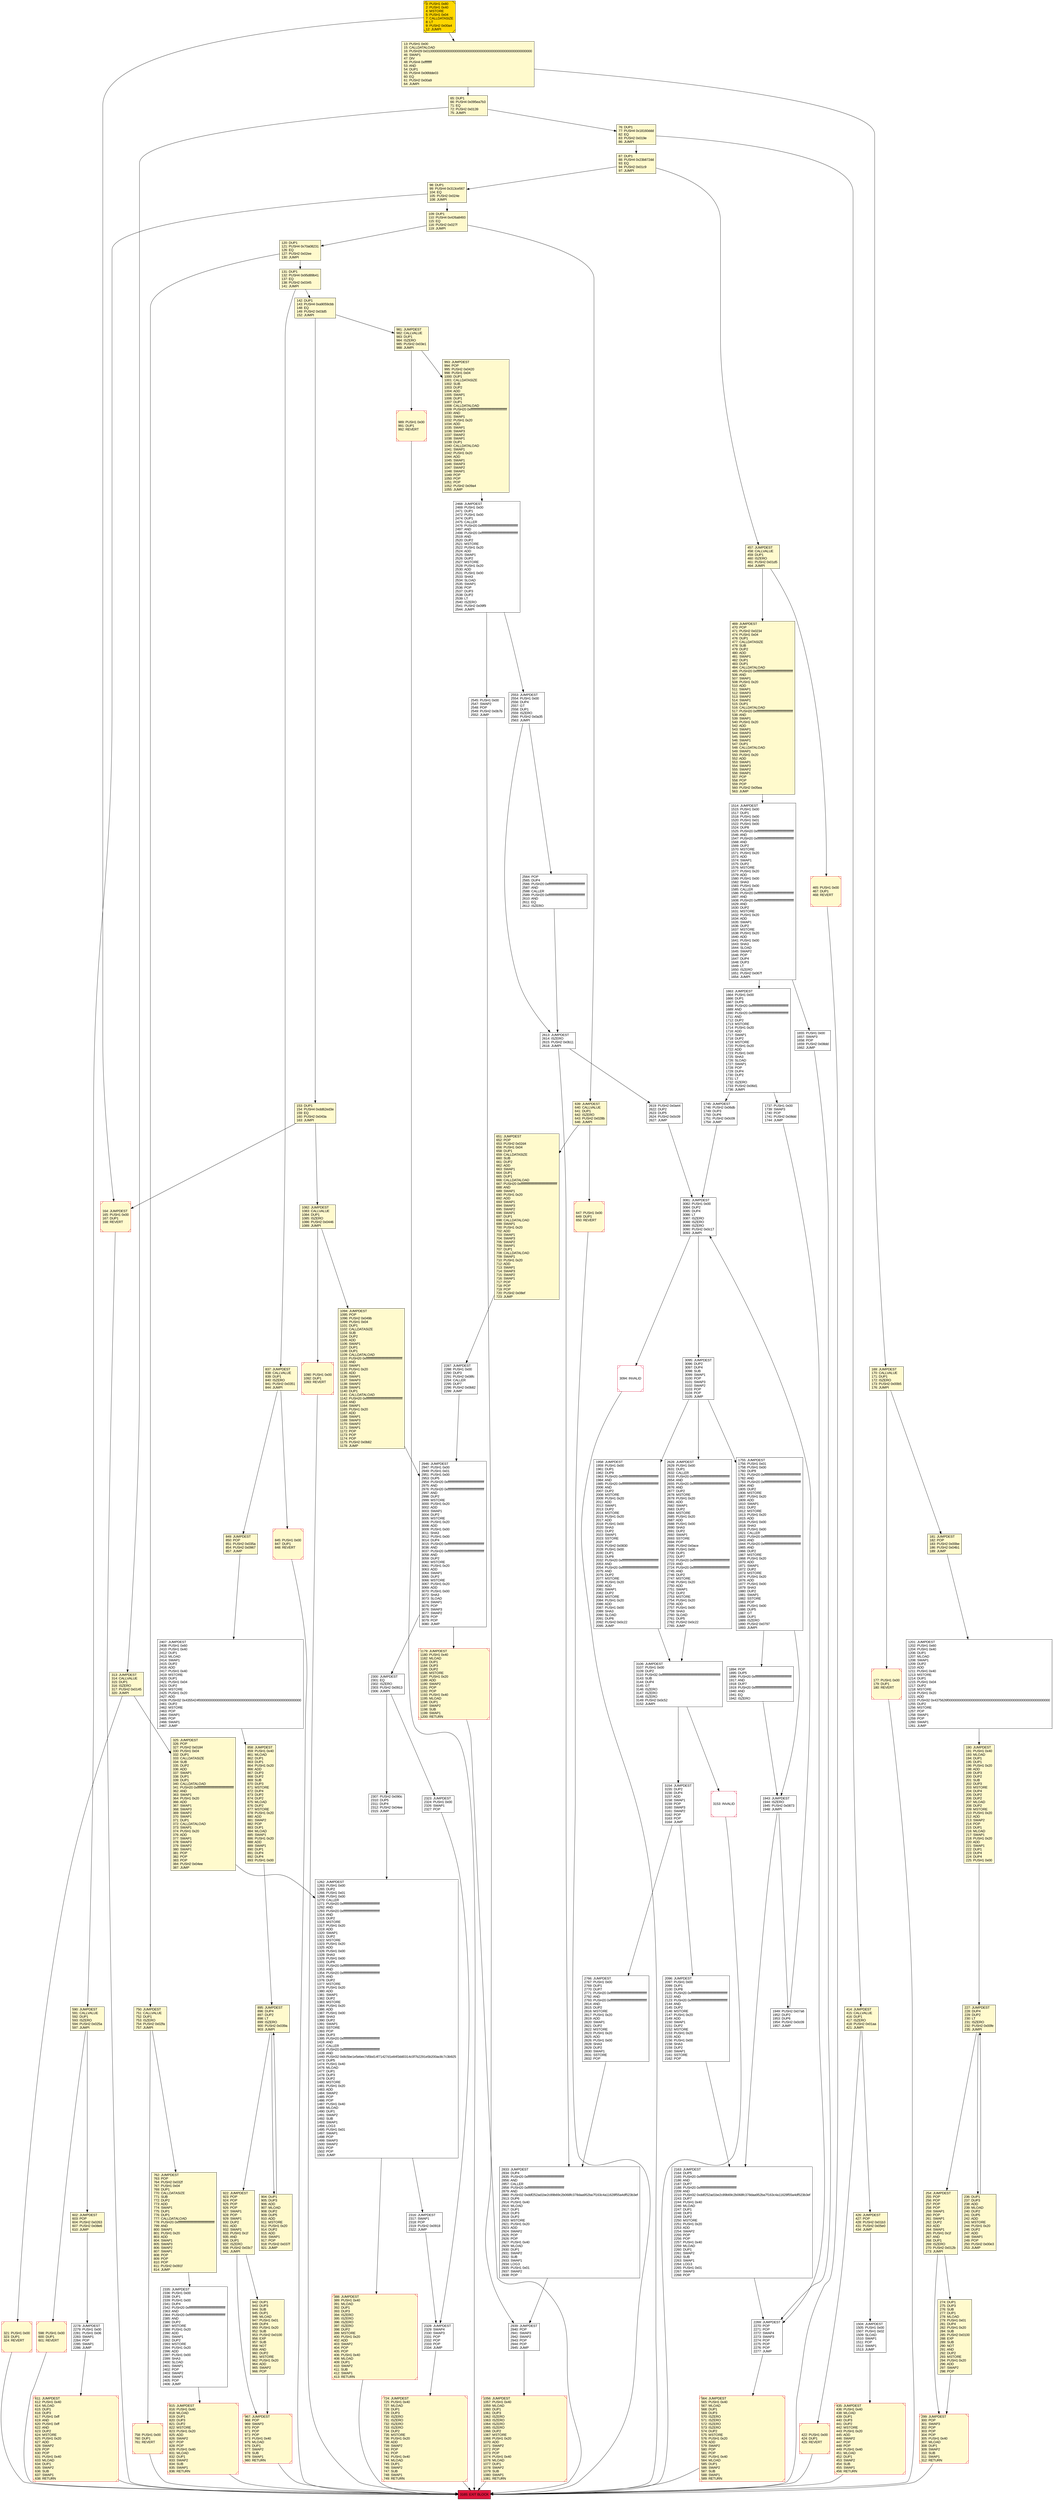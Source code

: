 digraph G {
bgcolor=transparent rankdir=UD;
node [shape=box style=filled color=black fillcolor=white fontname=arial fontcolor=black];
435 [label="435: JUMPDEST\l436: PUSH1 0x40\l438: MLOAD\l439: DUP1\l440: DUP3\l441: DUP2\l442: MSTORE\l443: PUSH1 0x20\l445: ADD\l446: SWAP2\l447: POP\l448: POP\l449: PUSH1 0x40\l451: MLOAD\l452: DUP1\l453: SWAP2\l454: SUB\l455: SWAP1\l456: RETURN\l" fillcolor=lemonchiffon shape=Msquare color=crimson ];
2468 [label="2468: JUMPDEST\l2469: PUSH1 0x00\l2471: DUP1\l2472: PUSH1 0x00\l2474: DUP1\l2475: CALLER\l2476: PUSH20 0xffffffffffffffffffffffffffffffffffffffff\l2497: AND\l2498: PUSH20 0xffffffffffffffffffffffffffffffffffffffff\l2519: AND\l2520: DUP2\l2521: MSTORE\l2522: PUSH1 0x20\l2524: ADD\l2525: SWAP1\l2526: DUP2\l2527: MSTORE\l2528: PUSH1 0x20\l2530: ADD\l2531: PUSH1 0x00\l2533: SHA3\l2534: SLOAD\l2535: SWAP1\l2536: POP\l2537: DUP3\l2538: DUP2\l2539: LT\l2540: ISZERO\l2541: PUSH2 0x09f9\l2544: JUMPI\l" ];
2946 [label="2946: JUMPDEST\l2947: PUSH1 0x00\l2949: PUSH1 0x01\l2951: PUSH1 0x00\l2953: DUP5\l2954: PUSH20 0xffffffffffffffffffffffffffffffffffffffff\l2975: AND\l2976: PUSH20 0xffffffffffffffffffffffffffffffffffffffff\l2997: AND\l2998: DUP2\l2999: MSTORE\l3000: PUSH1 0x20\l3002: ADD\l3003: SWAP1\l3004: DUP2\l3005: MSTORE\l3006: PUSH1 0x20\l3008: ADD\l3009: PUSH1 0x00\l3011: SHA3\l3012: PUSH1 0x00\l3014: DUP4\l3015: PUSH20 0xffffffffffffffffffffffffffffffffffffffff\l3036: AND\l3037: PUSH20 0xffffffffffffffffffffffffffffffffffffffff\l3058: AND\l3059: DUP2\l3060: MSTORE\l3061: PUSH1 0x20\l3063: ADD\l3064: SWAP1\l3065: DUP2\l3066: MSTORE\l3067: PUSH1 0x20\l3069: ADD\l3070: PUSH1 0x00\l3072: SHA3\l3073: SLOAD\l3074: SWAP1\l3075: POP\l3076: SWAP3\l3077: SWAP2\l3078: POP\l3079: POP\l3080: JUMP\l" ];
153 [label="153: DUP1\l154: PUSH4 0xdd62ed3e\l159: EQ\l160: PUSH2 0x043a\l163: JUMPI\l" fillcolor=lemonchiffon ];
422 [label="422: PUSH1 0x00\l424: DUP1\l425: REVERT\l" fillcolor=lemonchiffon shape=Msquare color=crimson ];
564 [label="564: JUMPDEST\l565: PUSH1 0x40\l567: MLOAD\l568: DUP1\l569: DUP3\l570: ISZERO\l571: ISZERO\l572: ISZERO\l573: ISZERO\l574: DUP2\l575: MSTORE\l576: PUSH1 0x20\l578: ADD\l579: SWAP2\l580: POP\l581: POP\l582: PUSH1 0x40\l584: MLOAD\l585: DUP1\l586: SWAP2\l587: SUB\l588: SWAP1\l589: RETURN\l" fillcolor=lemonchiffon shape=Msquare color=crimson ];
2328 [label="2328: JUMPDEST\l2329: SWAP4\l2330: SWAP3\l2331: POP\l2332: POP\l2333: POP\l2334: JUMP\l" ];
190 [label="190: JUMPDEST\l191: PUSH1 0x40\l193: MLOAD\l194: DUP1\l195: DUP1\l196: PUSH1 0x20\l198: ADD\l199: DUP3\l200: DUP2\l201: SUB\l202: DUP3\l203: MSTORE\l204: DUP4\l205: DUP2\l206: DUP2\l207: MLOAD\l208: DUP2\l209: MSTORE\l210: PUSH1 0x20\l212: ADD\l213: SWAP2\l214: POP\l215: DUP1\l216: MLOAD\l217: SWAP1\l218: PUSH1 0x20\l220: ADD\l221: SWAP1\l222: DUP1\l223: DUP4\l224: DUP4\l225: PUSH1 0x00\l" fillcolor=lemonchiffon ];
177 [label="177: PUSH1 0x00\l179: DUP1\l180: REVERT\l" fillcolor=lemonchiffon shape=Msquare color=crimson ];
1943 [label="1943: JUMPDEST\l1944: ISZERO\l1945: PUSH2 0x0873\l1948: JUMPI\l" ];
2545 [label="2545: PUSH1 0x00\l2547: SWAP2\l2548: POP\l2549: PUSH2 0x0b7b\l2552: JUMP\l" ];
65 [label="65: DUP1\l66: PUSH4 0x095ea7b3\l71: EQ\l72: PUSH2 0x0139\l75: JUMPI\l" fillcolor=lemonchiffon ];
1894 [label="1894: POP\l1895: DUP5\l1896: PUSH20 0xffffffffffffffffffffffffffffffffffffffff\l1917: AND\l1918: DUP7\l1919: PUSH20 0xffffffffffffffffffffffffffffffffffffffff\l1940: AND\l1941: EQ\l1942: ISZERO\l" ];
414 [label="414: JUMPDEST\l415: CALLVALUE\l416: DUP1\l417: ISZERO\l418: PUSH2 0x01aa\l421: JUMPI\l" fillcolor=lemonchiffon ];
274 [label="274: DUP1\l275: DUP3\l276: SUB\l277: DUP1\l278: MLOAD\l279: PUSH1 0x01\l281: DUP4\l282: PUSH1 0x20\l284: SUB\l285: PUSH2 0x0100\l288: EXP\l289: SUB\l290: NOT\l291: AND\l292: DUP2\l293: MSTORE\l294: PUSH1 0x20\l296: ADD\l297: SWAP2\l298: POP\l" fillcolor=lemonchiffon ];
236 [label="236: DUP1\l237: DUP3\l238: ADD\l239: MLOAD\l240: DUP2\l241: DUP5\l242: ADD\l243: MSTORE\l244: PUSH1 0x20\l246: DUP2\l247: ADD\l248: SWAP1\l249: POP\l250: PUSH2 0x00e3\l253: JUMP\l" fillcolor=lemonchiffon ];
254 [label="254: JUMPDEST\l255: POP\l256: POP\l257: POP\l258: POP\l259: SWAP1\l260: POP\l261: SWAP1\l262: DUP2\l263: ADD\l264: SWAP1\l265: PUSH1 0x1f\l267: AND\l268: DUP1\l269: ISZERO\l270: PUSH2 0x012b\l273: JUMPI\l" fillcolor=lemonchiffon ];
1056 [label="1056: JUMPDEST\l1057: PUSH1 0x40\l1059: MLOAD\l1060: DUP1\l1061: DUP3\l1062: ISZERO\l1063: ISZERO\l1064: ISZERO\l1065: ISZERO\l1066: DUP2\l1067: MSTORE\l1068: PUSH1 0x20\l1070: ADD\l1071: SWAP2\l1072: POP\l1073: POP\l1074: PUSH1 0x40\l1076: MLOAD\l1077: DUP1\l1078: SWAP2\l1079: SUB\l1080: SWAP1\l1081: RETURN\l" fillcolor=lemonchiffon shape=Msquare color=crimson ];
1514 [label="1514: JUMPDEST\l1515: PUSH1 0x00\l1517: DUP1\l1518: PUSH1 0x00\l1520: PUSH1 0x01\l1522: PUSH1 0x00\l1524: DUP8\l1525: PUSH20 0xffffffffffffffffffffffffffffffffffffffff\l1546: AND\l1547: PUSH20 0xffffffffffffffffffffffffffffffffffffffff\l1568: AND\l1569: DUP2\l1570: MSTORE\l1571: PUSH1 0x20\l1573: ADD\l1574: SWAP1\l1575: DUP2\l1576: MSTORE\l1577: PUSH1 0x20\l1579: ADD\l1580: PUSH1 0x00\l1582: SHA3\l1583: PUSH1 0x00\l1585: CALLER\l1586: PUSH20 0xffffffffffffffffffffffffffffffffffffffff\l1607: AND\l1608: PUSH20 0xffffffffffffffffffffffffffffffffffffffff\l1629: AND\l1630: DUP2\l1631: MSTORE\l1632: PUSH1 0x20\l1634: ADD\l1635: SWAP1\l1636: DUP2\l1637: MSTORE\l1638: PUSH1 0x20\l1640: ADD\l1641: PUSH1 0x00\l1643: SHA3\l1644: SLOAD\l1645: SWAP2\l1646: POP\l1647: DUP4\l1648: DUP3\l1649: LT\l1650: ISZERO\l1651: PUSH2 0x067f\l1654: JUMPI\l" ];
647 [label="647: PUSH1 0x00\l649: DUP1\l650: REVERT\l" fillcolor=lemonchiffon shape=Msquare color=crimson ];
1504 [label="1504: JUMPDEST\l1505: PUSH1 0x00\l1507: PUSH1 0x02\l1509: SLOAD\l1510: SWAP1\l1511: POP\l1512: SWAP1\l1513: JUMP\l" ];
1179 [label="1179: JUMPDEST\l1180: PUSH1 0x40\l1182: MLOAD\l1183: DUP1\l1184: DUP3\l1185: DUP2\l1186: MSTORE\l1187: PUSH1 0x20\l1189: ADD\l1190: SWAP2\l1191: POP\l1192: POP\l1193: PUSH1 0x40\l1195: MLOAD\l1196: DUP1\l1197: SWAP2\l1198: SUB\l1199: SWAP1\l1200: RETURN\l" fillcolor=lemonchiffon shape=Msquare color=crimson ];
993 [label="993: JUMPDEST\l994: POP\l995: PUSH2 0x0420\l998: PUSH1 0x04\l1000: DUP1\l1001: CALLDATASIZE\l1002: SUB\l1003: DUP2\l1004: ADD\l1005: SWAP1\l1006: DUP1\l1007: DUP1\l1008: CALLDATALOAD\l1009: PUSH20 0xffffffffffffffffffffffffffffffffffffffff\l1030: AND\l1031: SWAP1\l1032: PUSH1 0x20\l1034: ADD\l1035: SWAP1\l1036: SWAP3\l1037: SWAP2\l1038: SWAP1\l1039: DUP1\l1040: CALLDATALOAD\l1041: SWAP1\l1042: PUSH1 0x20\l1044: ADD\l1045: SWAP1\l1046: SWAP3\l1047: SWAP2\l1048: SWAP1\l1049: POP\l1050: POP\l1051: POP\l1052: PUSH2 0x09a4\l1055: JUMP\l" fillcolor=lemonchiffon ];
1655 [label="1655: PUSH1 0x00\l1657: SWAP3\l1658: POP\l1659: PUSH2 0x08dd\l1662: JUMP\l" ];
2307 [label="2307: PUSH2 0x090c\l2310: DUP5\l2311: DUP4\l2312: PUSH2 0x04ee\l2315: JUMP\l" ];
3095 [label="3095: JUMPDEST\l3096: DUP2\l3097: DUP4\l3098: SUB\l3099: SWAP1\l3100: POP\l3101: SWAP3\l3102: SWAP2\l3103: POP\l3104: POP\l3105: JUMP\l" ];
762 [label="762: JUMPDEST\l763: POP\l764: PUSH2 0x032f\l767: PUSH1 0x04\l769: DUP1\l770: CALLDATASIZE\l771: SUB\l772: DUP2\l773: ADD\l774: SWAP1\l775: DUP1\l776: DUP1\l777: CALLDATALOAD\l778: PUSH20 0xffffffffffffffffffffffffffffffffffffffff\l799: AND\l800: SWAP1\l801: PUSH1 0x20\l803: ADD\l804: SWAP1\l805: SWAP3\l806: SWAP2\l807: SWAP1\l808: POP\l809: POP\l810: POP\l811: PUSH2 0x091f\l814: JUMP\l" fillcolor=lemonchiffon ];
131 [label="131: DUP1\l132: PUSH4 0x95d89b41\l137: EQ\l138: PUSH2 0x0345\l141: JUMPI\l" fillcolor=lemonchiffon ];
2833 [label="2833: JUMPDEST\l2834: DUP4\l2835: PUSH20 0xffffffffffffffffffffffffffffffffffffffff\l2856: AND\l2857: CALLER\l2858: PUSH20 0xffffffffffffffffffffffffffffffffffffffff\l2879: AND\l2880: PUSH32 0xddf252ad1be2c89b69c2b068fc378daa952ba7f163c4a11628f55a4df523b3ef\l2913: DUP6\l2914: PUSH1 0x40\l2916: MLOAD\l2917: DUP1\l2918: DUP3\l2919: DUP2\l2920: MSTORE\l2921: PUSH1 0x20\l2923: ADD\l2924: SWAP2\l2925: POP\l2926: POP\l2927: PUSH1 0x40\l2929: MLOAD\l2930: DUP1\l2931: SWAP2\l2932: SUB\l2933: SWAP1\l2934: LOG3\l2935: PUSH1 0x01\l2937: SWAP2\l2938: POP\l" ];
3154 [label="3154: JUMPDEST\l3155: DUP2\l3156: DUP4\l3157: ADD\l3158: SWAP1\l3159: POP\l3160: SWAP3\l3161: SWAP2\l3162: POP\l3163: POP\l3164: JUMP\l" ];
457 [label="457: JUMPDEST\l458: CALLVALUE\l459: DUP1\l460: ISZERO\l461: PUSH2 0x01d5\l464: JUMPI\l" fillcolor=lemonchiffon ];
13 [label="13: PUSH1 0x00\l15: CALLDATALOAD\l16: PUSH29 0x0100000000000000000000000000000000000000000000000000000000\l46: SWAP1\l47: DIV\l48: PUSH4 0xffffffff\l53: AND\l54: DUP1\l55: PUSH4 0x06fdde03\l60: EQ\l61: PUSH2 0x00a9\l64: JUMPI\l" fillcolor=lemonchiffon ];
2323 [label="2323: JUMPDEST\l2324: PUSH1 0x00\l2326: SWAP1\l2327: POP\l" ];
837 [label="837: JUMPDEST\l838: CALLVALUE\l839: DUP1\l840: ISZERO\l841: PUSH2 0x0351\l844: JUMPI\l" fillcolor=lemonchiffon ];
758 [label="758: PUSH1 0x00\l760: DUP1\l761: REVERT\l" fillcolor=lemonchiffon shape=Msquare color=crimson ];
0 [label="0: PUSH1 0x80\l2: PUSH1 0x40\l4: MSTORE\l5: PUSH1 0x04\l7: CALLDATASIZE\l8: LT\l9: PUSH2 0x00a4\l12: JUMPI\l" fillcolor=lemonchiffon shape=Msquare fillcolor=gold ];
2553 [label="2553: JUMPDEST\l2554: PUSH1 0x00\l2556: DUP4\l2557: GT\l2558: DUP1\l2559: ISZERO\l2560: PUSH2 0x0a35\l2563: JUMPI\l" ];
3165 [label="3165: EXIT BLOCK\l" fillcolor=crimson ];
2939 [label="2939: JUMPDEST\l2940: POP\l2941: SWAP3\l2942: SWAP2\l2943: POP\l2944: POP\l2945: JUMP\l" ];
967 [label="967: JUMPDEST\l968: POP\l969: SWAP3\l970: POP\l971: POP\l972: POP\l973: PUSH1 0x40\l975: MLOAD\l976: DUP1\l977: SWAP2\l978: SUB\l979: SWAP1\l980: RETURN\l" fillcolor=lemonchiffon shape=Msquare color=crimson ];
98 [label="98: DUP1\l99: PUSH4 0x313ce567\l104: EQ\l105: PUSH2 0x024e\l108: JUMPI\l" fillcolor=lemonchiffon ];
922 [label="922: JUMPDEST\l923: POP\l924: POP\l925: POP\l926: POP\l927: SWAP1\l928: POP\l929: SWAP1\l930: DUP2\l931: ADD\l932: SWAP1\l933: PUSH1 0x1f\l935: AND\l936: DUP1\l937: ISZERO\l938: PUSH2 0x03c7\l941: JUMPI\l" fillcolor=lemonchiffon ];
1958 [label="1958: JUMPDEST\l1959: PUSH1 0x00\l1961: DUP1\l1962: DUP9\l1963: PUSH20 0xffffffffffffffffffffffffffffffffffffffff\l1984: AND\l1985: PUSH20 0xffffffffffffffffffffffffffffffffffffffff\l2006: AND\l2007: DUP2\l2008: MSTORE\l2009: PUSH1 0x20\l2011: ADD\l2012: SWAP1\l2013: DUP2\l2014: MSTORE\l2015: PUSH1 0x20\l2017: ADD\l2018: PUSH1 0x00\l2020: SHA3\l2021: DUP2\l2022: SWAP1\l2023: SSTORE\l2024: POP\l2025: PUSH2 0x0830\l2028: PUSH1 0x00\l2030: DUP1\l2031: DUP8\l2032: PUSH20 0xffffffffffffffffffffffffffffffffffffffff\l2053: AND\l2054: PUSH20 0xffffffffffffffffffffffffffffffffffffffff\l2075: AND\l2076: DUP2\l2077: MSTORE\l2078: PUSH1 0x20\l2080: ADD\l2081: SWAP1\l2082: DUP2\l2083: MSTORE\l2084: PUSH1 0x20\l2086: ADD\l2087: PUSH1 0x00\l2089: SHA3\l2090: SLOAD\l2091: DUP6\l2092: PUSH2 0x0c22\l2095: JUMP\l" ];
465 [label="465: PUSH1 0x00\l467: DUP1\l468: REVERT\l" fillcolor=lemonchiffon shape=Msquare color=crimson ];
1082 [label="1082: JUMPDEST\l1083: CALLVALUE\l1084: DUP1\l1085: ISZERO\l1086: PUSH2 0x0446\l1089: JUMPI\l" fillcolor=lemonchiffon ];
142 [label="142: DUP1\l143: PUSH4 0xa9059cbb\l148: EQ\l149: PUSH2 0x03d5\l152: JUMPI\l" fillcolor=lemonchiffon ];
2316 [label="2316: JUMPDEST\l2317: SWAP1\l2318: POP\l2319: PUSH2 0x0918\l2322: JUMP\l" ];
989 [label="989: PUSH1 0x00\l991: DUP1\l992: REVERT\l" fillcolor=lemonchiffon shape=Msquare color=crimson ];
2278 [label="2278: JUMPDEST\l2279: PUSH1 0x00\l2281: PUSH1 0x06\l2283: SWAP1\l2284: POP\l2285: SWAP1\l2286: JUMP\l" ];
2564 [label="2564: POP\l2565: DUP4\l2566: PUSH20 0xffffffffffffffffffffffffffffffffffffffff\l2587: AND\l2588: CALLER\l2589: PUSH20 0xffffffffffffffffffffffffffffffffffffffff\l2610: AND\l2611: EQ\l2612: ISZERO\l" ];
904 [label="904: DUP1\l905: DUP3\l906: ADD\l907: MLOAD\l908: DUP2\l909: DUP5\l910: ADD\l911: MSTORE\l912: PUSH1 0x20\l914: DUP2\l915: ADD\l916: SWAP1\l917: POP\l918: PUSH2 0x037f\l921: JUMP\l" fillcolor=lemonchiffon ];
76 [label="76: DUP1\l77: PUSH4 0x18160ddd\l82: EQ\l83: PUSH2 0x019e\l86: JUMPI\l" fillcolor=lemonchiffon ];
2335 [label="2335: JUMPDEST\l2336: PUSH1 0x00\l2338: DUP1\l2339: PUSH1 0x00\l2341: DUP4\l2342: PUSH20 0xffffffffffffffffffffffffffffffffffffffff\l2363: AND\l2364: PUSH20 0xffffffffffffffffffffffffffffffffffffffff\l2385: AND\l2386: DUP2\l2387: MSTORE\l2388: PUSH1 0x20\l2390: ADD\l2391: SWAP1\l2392: DUP2\l2393: MSTORE\l2394: PUSH1 0x20\l2396: ADD\l2397: PUSH1 0x00\l2399: SHA3\l2400: SLOAD\l2401: SWAP1\l2402: POP\l2403: SWAP2\l2404: SWAP1\l2405: POP\l2406: JUMP\l" ];
1949 [label="1949: PUSH2 0x07a6\l1952: DUP2\l1953: DUP6\l1954: PUSH2 0x0c09\l1957: JUMP\l" ];
120 [label="120: DUP1\l121: PUSH4 0x70a08231\l126: EQ\l127: PUSH2 0x02ee\l130: JUMPI\l" fillcolor=lemonchiffon ];
1262 [label="1262: JUMPDEST\l1263: PUSH1 0x00\l1265: DUP2\l1266: PUSH1 0x01\l1268: PUSH1 0x00\l1270: CALLER\l1271: PUSH20 0xffffffffffffffffffffffffffffffffffffffff\l1292: AND\l1293: PUSH20 0xffffffffffffffffffffffffffffffffffffffff\l1314: AND\l1315: DUP2\l1316: MSTORE\l1317: PUSH1 0x20\l1319: ADD\l1320: SWAP1\l1321: DUP2\l1322: MSTORE\l1323: PUSH1 0x20\l1325: ADD\l1326: PUSH1 0x00\l1328: SHA3\l1329: PUSH1 0x00\l1331: DUP6\l1332: PUSH20 0xffffffffffffffffffffffffffffffffffffffff\l1353: AND\l1354: PUSH20 0xffffffffffffffffffffffffffffffffffffffff\l1375: AND\l1376: DUP2\l1377: MSTORE\l1378: PUSH1 0x20\l1380: ADD\l1381: SWAP1\l1382: DUP2\l1383: MSTORE\l1384: PUSH1 0x20\l1386: ADD\l1387: PUSH1 0x00\l1389: SHA3\l1390: DUP2\l1391: SWAP1\l1392: SSTORE\l1393: POP\l1394: DUP3\l1395: PUSH20 0xffffffffffffffffffffffffffffffffffffffff\l1416: AND\l1417: CALLER\l1418: PUSH20 0xffffffffffffffffffffffffffffffffffffffff\l1439: AND\l1440: PUSH32 0x8c5be1e5ebec7d5bd14f71427d1e84f3dd0314c0f7b2291e5b200ac8c7c3b925\l1473: DUP5\l1474: PUSH1 0x40\l1476: MLOAD\l1477: DUP1\l1478: DUP3\l1479: DUP2\l1480: MSTORE\l1481: PUSH1 0x20\l1483: ADD\l1484: SWAP2\l1485: POP\l1486: POP\l1487: PUSH1 0x40\l1489: MLOAD\l1490: DUP1\l1491: SWAP2\l1492: SUB\l1493: SWAP1\l1494: LOG3\l1495: PUSH1 0x01\l1497: SWAP1\l1498: POP\l1499: SWAP3\l1500: SWAP2\l1501: POP\l1502: POP\l1503: JUMP\l" ];
169 [label="169: JUMPDEST\l170: CALLVALUE\l171: DUP1\l172: ISZERO\l173: PUSH2 0x00b5\l176: JUMPI\l" fillcolor=lemonchiffon ];
1737 [label="1737: PUSH1 0x00\l1739: SWAP3\l1740: POP\l1741: PUSH2 0x08dd\l1744: JUMP\l" ];
750 [label="750: JUMPDEST\l751: CALLVALUE\l752: DUP1\l753: ISZERO\l754: PUSH2 0x02fa\l757: JUMPI\l" fillcolor=lemonchiffon ];
2300 [label="2300: JUMPDEST\l2301: EQ\l2302: ISZERO\l2303: PUSH2 0x0913\l2306: JUMPI\l" ];
2613 [label="2613: JUMPDEST\l2614: ISZERO\l2615: PUSH2 0x0b11\l2618: JUMPI\l" ];
227 [label="227: JUMPDEST\l228: DUP4\l229: DUP2\l230: LT\l231: ISZERO\l232: PUSH2 0x00fe\l235: JUMPI\l" fillcolor=lemonchiffon ];
815 [label="815: JUMPDEST\l816: PUSH1 0x40\l818: MLOAD\l819: DUP1\l820: DUP3\l821: DUP2\l822: MSTORE\l823: PUSH1 0x20\l825: ADD\l826: SWAP2\l827: POP\l828: POP\l829: PUSH1 0x40\l831: MLOAD\l832: DUP1\l833: SWAP2\l834: SUB\l835: SWAP1\l836: RETURN\l" fillcolor=lemonchiffon shape=Msquare color=crimson ];
2407 [label="2407: JUMPDEST\l2408: PUSH1 0x60\l2410: PUSH1 0x40\l2412: DUP1\l2413: MLOAD\l2414: SWAP1\l2415: DUP2\l2416: ADD\l2417: PUSH1 0x40\l2419: MSTORE\l2420: DUP1\l2421: PUSH1 0x04\l2423: DUP2\l2424: MSTORE\l2425: PUSH1 0x20\l2427: ADD\l2428: PUSH32 0x4355424f00000000000000000000000000000000000000000000000000000000\l2461: DUP2\l2462: MSTORE\l2463: POP\l2464: SWAP1\l2465: POP\l2466: SWAP1\l2467: JUMP\l" ];
181 [label="181: JUMPDEST\l182: POP\l183: PUSH2 0x00be\l186: PUSH2 0x04b1\l189: JUMP\l" fillcolor=lemonchiffon ];
164 [label="164: JUMPDEST\l165: PUSH1 0x00\l167: DUP1\l168: REVERT\l" fillcolor=lemonchiffon shape=Msquare color=crimson ];
651 [label="651: JUMPDEST\l652: POP\l653: PUSH2 0x02d4\l656: PUSH1 0x04\l658: DUP1\l659: CALLDATASIZE\l660: SUB\l661: DUP2\l662: ADD\l663: SWAP1\l664: DUP1\l665: DUP1\l666: CALLDATALOAD\l667: PUSH20 0xffffffffffffffffffffffffffffffffffffffff\l688: AND\l689: SWAP1\l690: PUSH1 0x20\l692: ADD\l693: SWAP1\l694: SWAP3\l695: SWAP2\l696: SWAP1\l697: DUP1\l698: CALLDATALOAD\l699: SWAP1\l700: PUSH1 0x20\l702: ADD\l703: SWAP1\l704: SWAP3\l705: SWAP2\l706: SWAP1\l707: DUP1\l708: CALLDATALOAD\l709: SWAP1\l710: PUSH1 0x20\l712: ADD\l713: SWAP1\l714: SWAP3\l715: SWAP2\l716: SWAP1\l717: POP\l718: POP\l719: POP\l720: PUSH2 0x08ef\l723: JUMP\l" fillcolor=lemonchiffon ];
942 [label="942: DUP1\l943: DUP3\l944: SUB\l945: DUP1\l946: MLOAD\l947: PUSH1 0x01\l949: DUP4\l950: PUSH1 0x20\l952: SUB\l953: PUSH2 0x0100\l956: EXP\l957: SUB\l958: NOT\l959: AND\l960: DUP2\l961: MSTORE\l962: PUSH1 0x20\l964: ADD\l965: SWAP2\l966: POP\l" fillcolor=lemonchiffon ];
3081 [label="3081: JUMPDEST\l3082: PUSH1 0x00\l3084: DUP2\l3085: DUP4\l3086: LT\l3087: ISZERO\l3088: ISZERO\l3089: ISZERO\l3090: PUSH2 0x0c17\l3093: JUMPI\l" ];
3094 [label="3094: INVALID\l" shape=Msquare color=crimson ];
1201 [label="1201: JUMPDEST\l1202: PUSH1 0x60\l1204: PUSH1 0x40\l1206: DUP1\l1207: MLOAD\l1208: SWAP1\l1209: DUP2\l1210: ADD\l1211: PUSH1 0x40\l1213: MSTORE\l1214: DUP1\l1215: PUSH1 0x04\l1217: DUP2\l1218: MSTORE\l1219: PUSH1 0x20\l1221: ADD\l1222: PUSH32 0x4375626f00000000000000000000000000000000000000000000000000000000\l1255: DUP2\l1256: MSTORE\l1257: POP\l1258: SWAP1\l1259: POP\l1260: SWAP1\l1261: JUMP\l" ];
3106 [label="3106: JUMPDEST\l3107: PUSH1 0x00\l3109: DUP2\l3110: PUSH32 0xffffffffffffffffffffffffffffffffffffffffffffffffffffffffffffffff\l3143: SUB\l3144: DUP4\l3145: GT\l3146: ISZERO\l3147: ISZERO\l3148: ISZERO\l3149: PUSH2 0x0c52\l3152: JUMPI\l" ];
981 [label="981: JUMPDEST\l982: CALLVALUE\l983: DUP1\l984: ISZERO\l985: PUSH2 0x03e1\l988: JUMPI\l" fillcolor=lemonchiffon ];
299 [label="299: JUMPDEST\l300: POP\l301: SWAP3\l302: POP\l303: POP\l304: POP\l305: PUSH1 0x40\l307: MLOAD\l308: DUP1\l309: SWAP2\l310: SUB\l311: SWAP1\l312: RETURN\l" fillcolor=lemonchiffon shape=Msquare color=crimson ];
469 [label="469: JUMPDEST\l470: POP\l471: PUSH2 0x0234\l474: PUSH1 0x04\l476: DUP1\l477: CALLDATASIZE\l478: SUB\l479: DUP2\l480: ADD\l481: SWAP1\l482: DUP1\l483: DUP1\l484: CALLDATALOAD\l485: PUSH20 0xffffffffffffffffffffffffffffffffffffffff\l506: AND\l507: SWAP1\l508: PUSH1 0x20\l510: ADD\l511: SWAP1\l512: SWAP3\l513: SWAP2\l514: SWAP1\l515: DUP1\l516: CALLDATALOAD\l517: PUSH20 0xffffffffffffffffffffffffffffffffffffffff\l538: AND\l539: SWAP1\l540: PUSH1 0x20\l542: ADD\l543: SWAP1\l544: SWAP3\l545: SWAP2\l546: SWAP1\l547: DUP1\l548: CALLDATALOAD\l549: SWAP1\l550: PUSH1 0x20\l552: ADD\l553: SWAP1\l554: SWAP3\l555: SWAP2\l556: SWAP1\l557: POP\l558: POP\l559: POP\l560: PUSH2 0x05ea\l563: JUMP\l" fillcolor=lemonchiffon ];
2766 [label="2766: JUMPDEST\l2767: PUSH1 0x00\l2769: DUP1\l2770: DUP7\l2771: PUSH20 0xffffffffffffffffffffffffffffffffffffffff\l2792: AND\l2793: PUSH20 0xffffffffffffffffffffffffffffffffffffffff\l2814: AND\l2815: DUP2\l2816: MSTORE\l2817: PUSH1 0x20\l2819: ADD\l2820: SWAP1\l2821: DUP2\l2822: MSTORE\l2823: PUSH1 0x20\l2825: ADD\l2826: PUSH1 0x00\l2828: SHA3\l2829: DUP2\l2830: SWAP1\l2831: SSTORE\l2832: POP\l" ];
2096 [label="2096: JUMPDEST\l2097: PUSH1 0x00\l2099: DUP1\l2100: DUP8\l2101: PUSH20 0xffffffffffffffffffffffffffffffffffffffff\l2122: AND\l2123: PUSH20 0xffffffffffffffffffffffffffffffffffffffff\l2144: AND\l2145: DUP2\l2146: MSTORE\l2147: PUSH1 0x20\l2149: ADD\l2150: SWAP1\l2151: DUP2\l2152: MSTORE\l2153: PUSH1 0x20\l2155: ADD\l2156: PUSH1 0x00\l2158: SHA3\l2159: DUP2\l2160: SWAP1\l2161: SSTORE\l2162: POP\l" ];
388 [label="388: JUMPDEST\l389: PUSH1 0x40\l391: MLOAD\l392: DUP1\l393: DUP3\l394: ISZERO\l395: ISZERO\l396: ISZERO\l397: ISZERO\l398: DUP2\l399: MSTORE\l400: PUSH1 0x20\l402: ADD\l403: SWAP2\l404: POP\l405: POP\l406: PUSH1 0x40\l408: MLOAD\l409: DUP1\l410: SWAP2\l411: SUB\l412: SWAP1\l413: RETURN\l" fillcolor=lemonchiffon shape=Msquare color=crimson ];
1745 [label="1745: JUMPDEST\l1746: PUSH2 0x06db\l1749: DUP3\l1750: DUP6\l1751: PUSH2 0x0c09\l1754: JUMP\l" ];
87 [label="87: DUP1\l88: PUSH4 0x23b872dd\l93: EQ\l94: PUSH2 0x01c9\l97: JUMPI\l" fillcolor=lemonchiffon ];
325 [label="325: JUMPDEST\l326: POP\l327: PUSH2 0x0184\l330: PUSH1 0x04\l332: DUP1\l333: CALLDATASIZE\l334: SUB\l335: DUP2\l336: ADD\l337: SWAP1\l338: DUP1\l339: DUP1\l340: CALLDATALOAD\l341: PUSH20 0xffffffffffffffffffffffffffffffffffffffff\l362: AND\l363: SWAP1\l364: PUSH1 0x20\l366: ADD\l367: SWAP1\l368: SWAP3\l369: SWAP2\l370: SWAP1\l371: DUP1\l372: CALLDATALOAD\l373: SWAP1\l374: PUSH1 0x20\l376: ADD\l377: SWAP1\l378: SWAP3\l379: SWAP2\l380: SWAP1\l381: POP\l382: POP\l383: POP\l384: PUSH2 0x04ee\l387: JUMP\l" fillcolor=lemonchiffon ];
1663 [label="1663: JUMPDEST\l1664: PUSH1 0x00\l1666: DUP1\l1667: DUP8\l1668: PUSH20 0xffffffffffffffffffffffffffffffffffffffff\l1689: AND\l1690: PUSH20 0xffffffffffffffffffffffffffffffffffffffff\l1711: AND\l1712: DUP2\l1713: MSTORE\l1714: PUSH1 0x20\l1716: ADD\l1717: SWAP1\l1718: DUP2\l1719: MSTORE\l1720: PUSH1 0x20\l1722: ADD\l1723: PUSH1 0x00\l1725: SHA3\l1726: SLOAD\l1727: SWAP1\l1728: POP\l1729: DUP4\l1730: DUP2\l1731: LT\l1732: ISZERO\l1733: PUSH2 0x06d1\l1736: JUMPI\l" ];
2619 [label="2619: PUSH2 0x0a44\l2622: DUP2\l2623: DUP5\l2624: PUSH2 0x0c09\l2627: JUMP\l" ];
1755 [label="1755: JUMPDEST\l1756: PUSH1 0x01\l1758: PUSH1 0x00\l1760: DUP9\l1761: PUSH20 0xffffffffffffffffffffffffffffffffffffffff\l1782: AND\l1783: PUSH20 0xffffffffffffffffffffffffffffffffffffffff\l1804: AND\l1805: DUP2\l1806: MSTORE\l1807: PUSH1 0x20\l1809: ADD\l1810: SWAP1\l1811: DUP2\l1812: MSTORE\l1813: PUSH1 0x20\l1815: ADD\l1816: PUSH1 0x00\l1818: SHA3\l1819: PUSH1 0x00\l1821: CALLER\l1822: PUSH20 0xffffffffffffffffffffffffffffffffffffffff\l1843: AND\l1844: PUSH20 0xffffffffffffffffffffffffffffffffffffffff\l1865: AND\l1866: DUP2\l1867: MSTORE\l1868: PUSH1 0x20\l1870: ADD\l1871: SWAP1\l1872: DUP2\l1873: MSTORE\l1874: PUSH1 0x20\l1876: ADD\l1877: PUSH1 0x00\l1879: SHA3\l1880: DUP2\l1881: SWAP1\l1882: SSTORE\l1883: POP\l1884: PUSH1 0x00\l1886: DUP5\l1887: GT\l1888: DUP1\l1889: ISZERO\l1890: PUSH2 0x0797\l1893: JUMPI\l" ];
611 [label="611: JUMPDEST\l612: PUSH1 0x40\l614: MLOAD\l615: DUP1\l616: DUP3\l617: PUSH1 0xff\l619: AND\l620: PUSH1 0xff\l622: AND\l623: DUP2\l624: MSTORE\l625: PUSH1 0x20\l627: ADD\l628: SWAP2\l629: POP\l630: POP\l631: PUSH1 0x40\l633: MLOAD\l634: DUP1\l635: SWAP2\l636: SUB\l637: SWAP1\l638: RETURN\l" fillcolor=lemonchiffon shape=Msquare color=crimson ];
321 [label="321: PUSH1 0x00\l323: DUP1\l324: REVERT\l" fillcolor=lemonchiffon shape=Msquare color=crimson ];
895 [label="895: JUMPDEST\l896: DUP4\l897: DUP2\l898: LT\l899: ISZERO\l900: PUSH2 0x039a\l903: JUMPI\l" fillcolor=lemonchiffon ];
1090 [label="1090: PUSH1 0x00\l1092: DUP1\l1093: REVERT\l" fillcolor=lemonchiffon shape=Msquare color=crimson ];
639 [label="639: JUMPDEST\l640: CALLVALUE\l641: DUP1\l642: ISZERO\l643: PUSH2 0x028b\l646: JUMPI\l" fillcolor=lemonchiffon ];
2628 [label="2628: JUMPDEST\l2629: PUSH1 0x00\l2631: DUP1\l2632: CALLER\l2633: PUSH20 0xffffffffffffffffffffffffffffffffffffffff\l2654: AND\l2655: PUSH20 0xffffffffffffffffffffffffffffffffffffffff\l2676: AND\l2677: DUP2\l2678: MSTORE\l2679: PUSH1 0x20\l2681: ADD\l2682: SWAP1\l2683: DUP2\l2684: MSTORE\l2685: PUSH1 0x20\l2687: ADD\l2688: PUSH1 0x00\l2690: SHA3\l2691: DUP2\l2692: SWAP1\l2693: SSTORE\l2694: POP\l2695: PUSH2 0x0ace\l2698: PUSH1 0x00\l2700: DUP1\l2701: DUP7\l2702: PUSH20 0xffffffffffffffffffffffffffffffffffffffff\l2723: AND\l2724: PUSH20 0xffffffffffffffffffffffffffffffffffffffff\l2745: AND\l2746: DUP2\l2747: MSTORE\l2748: PUSH1 0x20\l2750: ADD\l2751: SWAP1\l2752: DUP2\l2753: MSTORE\l2754: PUSH1 0x20\l2756: ADD\l2757: PUSH1 0x00\l2759: SHA3\l2760: SLOAD\l2761: DUP5\l2762: PUSH2 0x0c22\l2765: JUMP\l" ];
602 [label="602: JUMPDEST\l603: POP\l604: PUSH2 0x0263\l607: PUSH2 0x08e6\l610: JUMP\l" fillcolor=lemonchiffon ];
724 [label="724: JUMPDEST\l725: PUSH1 0x40\l727: MLOAD\l728: DUP1\l729: DUP3\l730: ISZERO\l731: ISZERO\l732: ISZERO\l733: ISZERO\l734: DUP2\l735: MSTORE\l736: PUSH1 0x20\l738: ADD\l739: SWAP2\l740: POP\l741: POP\l742: PUSH1 0x40\l744: MLOAD\l745: DUP1\l746: SWAP2\l747: SUB\l748: SWAP1\l749: RETURN\l" fillcolor=lemonchiffon shape=Msquare color=crimson ];
313 [label="313: JUMPDEST\l314: CALLVALUE\l315: DUP1\l316: ISZERO\l317: PUSH2 0x0145\l320: JUMPI\l" fillcolor=lemonchiffon ];
858 [label="858: JUMPDEST\l859: PUSH1 0x40\l861: MLOAD\l862: DUP1\l863: DUP1\l864: PUSH1 0x20\l866: ADD\l867: DUP3\l868: DUP2\l869: SUB\l870: DUP3\l871: MSTORE\l872: DUP4\l873: DUP2\l874: DUP2\l875: MLOAD\l876: DUP2\l877: MSTORE\l878: PUSH1 0x20\l880: ADD\l881: SWAP2\l882: POP\l883: DUP1\l884: MLOAD\l885: SWAP1\l886: PUSH1 0x20\l888: ADD\l889: SWAP1\l890: DUP1\l891: DUP4\l892: DUP4\l893: PUSH1 0x00\l" fillcolor=lemonchiffon ];
109 [label="109: DUP1\l110: PUSH4 0x426a8493\l115: EQ\l116: PUSH2 0x027f\l119: JUMPI\l" fillcolor=lemonchiffon ];
2287 [label="2287: JUMPDEST\l2288: PUSH1 0x00\l2290: DUP3\l2291: PUSH2 0x08fc\l2294: CALLER\l2295: DUP7\l2296: PUSH2 0x0b82\l2299: JUMP\l" ];
845 [label="845: PUSH1 0x00\l847: DUP1\l848: REVERT\l" fillcolor=lemonchiffon shape=Msquare color=crimson ];
849 [label="849: JUMPDEST\l850: POP\l851: PUSH2 0x035a\l854: PUSH2 0x0967\l857: JUMP\l" fillcolor=lemonchiffon ];
3153 [label="3153: INVALID\l" shape=Msquare color=crimson ];
2269 [label="2269: JUMPDEST\l2270: POP\l2271: POP\l2272: SWAP4\l2273: SWAP3\l2274: POP\l2275: POP\l2276: POP\l2277: JUMP\l" ];
590 [label="590: JUMPDEST\l591: CALLVALUE\l592: DUP1\l593: ISZERO\l594: PUSH2 0x025a\l597: JUMPI\l" fillcolor=lemonchiffon ];
598 [label="598: PUSH1 0x00\l600: DUP1\l601: REVERT\l" fillcolor=lemonchiffon shape=Msquare color=crimson ];
2163 [label="2163: JUMPDEST\l2164: DUP5\l2165: PUSH20 0xffffffffffffffffffffffffffffffffffffffff\l2186: AND\l2187: DUP7\l2188: PUSH20 0xffffffffffffffffffffffffffffffffffffffff\l2209: AND\l2210: PUSH32 0xddf252ad1be2c89b69c2b068fc378daa952ba7f163c4a11628f55a4df523b3ef\l2243: DUP7\l2244: PUSH1 0x40\l2246: MLOAD\l2247: DUP1\l2248: DUP3\l2249: DUP2\l2250: MSTORE\l2251: PUSH1 0x20\l2253: ADD\l2254: SWAP2\l2255: POP\l2256: POP\l2257: PUSH1 0x40\l2259: MLOAD\l2260: DUP1\l2261: SWAP2\l2262: SUB\l2263: SWAP1\l2264: LOG3\l2265: PUSH1 0x01\l2267: SWAP3\l2268: POP\l" ];
426 [label="426: JUMPDEST\l427: POP\l428: PUSH2 0x01b3\l431: PUSH2 0x05e0\l434: JUMP\l" fillcolor=lemonchiffon ];
1094 [label="1094: JUMPDEST\l1095: POP\l1096: PUSH2 0x049b\l1099: PUSH1 0x04\l1101: DUP1\l1102: CALLDATASIZE\l1103: SUB\l1104: DUP2\l1105: ADD\l1106: SWAP1\l1107: DUP1\l1108: DUP1\l1109: CALLDATALOAD\l1110: PUSH20 0xffffffffffffffffffffffffffffffffffffffff\l1131: AND\l1132: SWAP1\l1133: PUSH1 0x20\l1135: ADD\l1136: SWAP1\l1137: SWAP3\l1138: SWAP2\l1139: SWAP1\l1140: DUP1\l1141: CALLDATALOAD\l1142: PUSH20 0xffffffffffffffffffffffffffffffffffffffff\l1163: AND\l1164: SWAP1\l1165: PUSH1 0x20\l1167: ADD\l1168: SWAP1\l1169: SWAP3\l1170: SWAP2\l1171: SWAP1\l1172: POP\l1173: POP\l1174: POP\l1175: PUSH2 0x0b82\l1178: JUMP\l" fillcolor=lemonchiffon ];
3081 -> 3094;
254 -> 274;
967 -> 3165;
590 -> 598;
1894 -> 1943;
858 -> 895;
313 -> 321;
758 -> 3165;
169 -> 181;
109 -> 639;
2163 -> 2269;
1745 -> 3081;
0 -> 13;
2335 -> 815;
2468 -> 2545;
2564 -> 2613;
120 -> 750;
590 -> 602;
414 -> 422;
989 -> 3165;
1949 -> 3081;
1504 -> 435;
1262 -> 388;
313 -> 325;
465 -> 3165;
2946 -> 1179;
993 -> 2468;
922 -> 967;
1514 -> 1655;
181 -> 1201;
76 -> 87;
1056 -> 3165;
2939 -> 1056;
3095 -> 1958;
3106 -> 3153;
639 -> 651;
131 -> 142;
2096 -> 2163;
2628 -> 3106;
177 -> 3165;
651 -> 2287;
457 -> 465;
2545 -> 2939;
325 -> 1262;
1663 -> 1737;
564 -> 3165;
2278 -> 611;
2613 -> 2619;
2323 -> 2328;
422 -> 3165;
13 -> 65;
435 -> 3165;
2468 -> 2553;
895 -> 904;
904 -> 895;
109 -> 120;
131 -> 837;
2619 -> 3081;
2833 -> 2939;
602 -> 2278;
849 -> 2407;
142 -> 153;
2316 -> 2328;
153 -> 1082;
1179 -> 3165;
2407 -> 858;
647 -> 3165;
1663 -> 1745;
1737 -> 2269;
87 -> 457;
169 -> 177;
227 -> 236;
227 -> 254;
236 -> 227;
981 -> 993;
3081 -> 3095;
3154 -> 2096;
895 -> 922;
98 -> 109;
3154 -> 2766;
457 -> 469;
611 -> 3165;
1082 -> 1094;
2766 -> 2833;
1082 -> 1090;
2946 -> 2300;
76 -> 414;
98 -> 590;
3106 -> 3154;
190 -> 227;
65 -> 76;
1943 -> 1949;
750 -> 762;
1201 -> 190;
153 -> 164;
254 -> 299;
274 -> 299;
469 -> 1514;
598 -> 3165;
2613 -> 2833;
845 -> 3165;
3153 -> 3165;
724 -> 3165;
2307 -> 1262;
837 -> 845;
837 -> 849;
762 -> 2335;
120 -> 131;
321 -> 3165;
1090 -> 3165;
2300 -> 2307;
639 -> 647;
1958 -> 3106;
815 -> 3165;
750 -> 758;
1755 -> 1894;
1655 -> 2269;
1755 -> 1943;
2300 -> 2323;
3095 -> 2628;
2553 -> 2613;
922 -> 942;
981 -> 989;
426 -> 1504;
142 -> 981;
1514 -> 1663;
2553 -> 2564;
13 -> 169;
87 -> 98;
2328 -> 724;
388 -> 3165;
414 -> 426;
2269 -> 564;
1262 -> 2316;
1943 -> 2163;
299 -> 3165;
2287 -> 2946;
3094 -> 3165;
0 -> 164;
1094 -> 2946;
65 -> 313;
942 -> 967;
3095 -> 1755;
164 -> 3165;
}